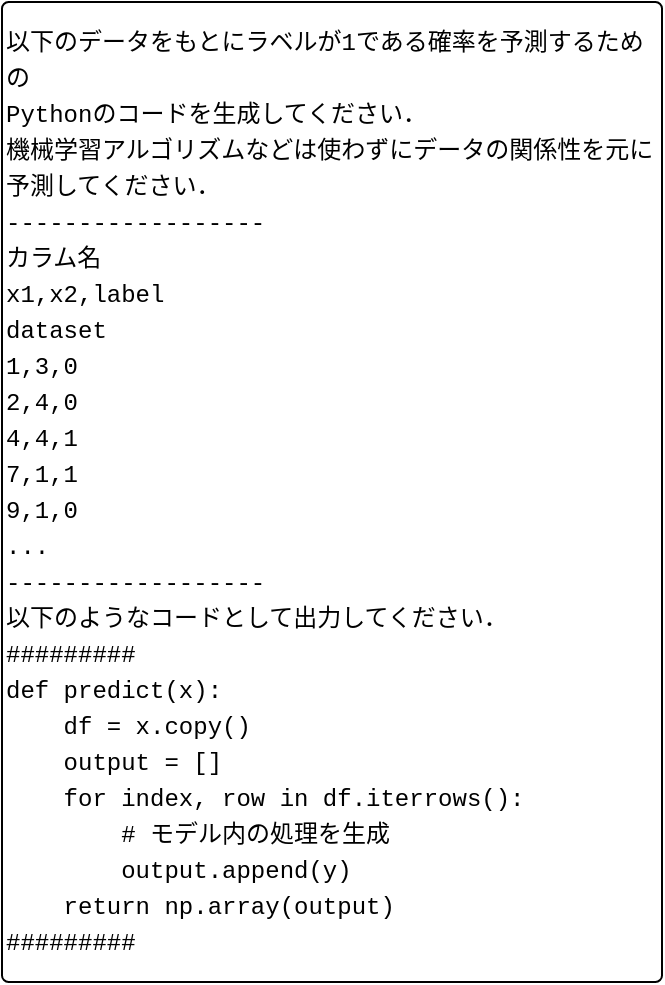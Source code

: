 <mxfile>
    <diagram id="aKgyQzjUTy1CiDF6laEK" name="ページ1">
        <mxGraphModel dx="863" dy="878" grid="1" gridSize="10" guides="1" tooltips="1" connect="1" arrows="1" fold="1" page="1" pageScale="1" pageWidth="827" pageHeight="1169" math="0" shadow="0">
            <root>
                <mxCell id="0"/>
                <mxCell id="1" parent="0"/>
                <mxCell id="2" value="&lt;div style=&quot;font-family: Menlo, Monaco, &amp;quot;Courier New&amp;quot;, monospace; line-height: 18px;&quot;&gt;&lt;div style=&quot;&quot;&gt;&lt;span style=&quot;color: rgb(0, 0, 0); background-color: initial;&quot;&gt;以下のデータをもとにラベルが1である確率を予測するための&lt;/span&gt;&lt;/div&gt;&lt;div style=&quot;&quot;&gt;&lt;font color=&quot;#000000&quot;&gt;Pythonのコードを生成してください．&lt;/font&gt;&lt;/div&gt;&lt;div style=&quot;&quot;&gt;&lt;font color=&quot;#000000&quot;&gt;機械学習アルゴリズムなどは使わずにデータの関係性を元に予測してください．&lt;/font&gt;&lt;/div&gt;&lt;div style=&quot;&quot;&gt;&lt;font color=&quot;#000000&quot;&gt;------------------&lt;/font&gt;&lt;/div&gt;&lt;div style=&quot;&quot;&gt;&lt;font color=&quot;#000000&quot;&gt;カラム名&lt;/font&gt;&lt;/div&gt;&lt;div style=&quot;&quot;&gt;&lt;font color=&quot;#000000&quot;&gt;x1,x2,label&lt;/font&gt;&lt;/div&gt;&lt;div style=&quot;&quot;&gt;&lt;font color=&quot;#000000&quot;&gt;dataset&lt;/font&gt;&lt;/div&gt;&lt;div style=&quot;&quot;&gt;&lt;font color=&quot;#000000&quot;&gt;1,3,0&lt;/font&gt;&lt;/div&gt;&lt;div style=&quot;&quot;&gt;&lt;font color=&quot;#000000&quot;&gt;2,4,0&lt;/font&gt;&lt;/div&gt;&lt;div style=&quot;&quot;&gt;&lt;font color=&quot;#000000&quot;&gt;4,4,1&lt;/font&gt;&lt;/div&gt;&lt;div style=&quot;&quot;&gt;&lt;font color=&quot;#000000&quot;&gt;7,1,1&lt;/font&gt;&lt;/div&gt;&lt;div style=&quot;&quot;&gt;&lt;font color=&quot;#000000&quot;&gt;9,1,0&lt;/font&gt;&lt;/div&gt;&lt;div style=&quot;&quot;&gt;&lt;font color=&quot;#000000&quot;&gt;...&lt;/font&gt;&lt;/div&gt;&lt;div style=&quot;&quot;&gt;&lt;font color=&quot;#000000&quot;&gt;------------------&lt;/font&gt;&lt;/div&gt;&lt;div style=&quot;&quot;&gt;&lt;font color=&quot;#000000&quot;&gt;以下のようなコードとして出力してください．&lt;br&gt;&lt;/font&gt;&lt;/div&gt;&lt;div style=&quot;&quot;&gt;&lt;font color=&quot;#000000&quot;&gt;#########&lt;/font&gt;&lt;/div&gt;&lt;div style=&quot;&quot;&gt;&lt;font color=&quot;#000000&quot;&gt;def predict(x):&lt;/font&gt;&lt;/div&gt;&lt;div style=&quot;&quot;&gt;&lt;font color=&quot;#000000&quot;&gt;&amp;nbsp; &amp;nbsp; df = x.copy()&lt;br&gt;&lt;/font&gt;&lt;/div&gt;&lt;div style=&quot;&quot;&gt;&lt;font color=&quot;#000000&quot;&gt;&amp;nbsp; &amp;nbsp; output = []&lt;/font&gt;&lt;/div&gt;&lt;div style=&quot;&quot;&gt;&lt;font color=&quot;#000000&quot;&gt;&amp;nbsp; &amp;nbsp; for index, row in df.iterrows():&lt;/font&gt;&lt;/div&gt;&lt;div style=&quot;&quot;&gt;&lt;font color=&quot;#000000&quot;&gt;&lt;span style=&quot;white-space: pre;&quot;&gt;&#9;&lt;/span&gt;# モデル内の処理を生成&lt;br&gt;&lt;/font&gt;&lt;/div&gt;&lt;div style=&quot;&quot;&gt;&lt;font color=&quot;#000000&quot;&gt;&amp;nbsp; &amp;nbsp; &amp;nbsp; &amp;nbsp; output.append(y)&lt;/font&gt;&lt;/div&gt;&lt;div style=&quot;&quot;&gt;&lt;font color=&quot;#000000&quot;&gt;&amp;nbsp; &amp;nbsp; return np.array(output)&lt;/font&gt;&lt;/div&gt;&lt;div style=&quot;&quot;&gt;&lt;font color=&quot;#000000&quot;&gt;#########&lt;/font&gt;&lt;/div&gt;&lt;/div&gt;" style="rounded=1;whiteSpace=wrap;html=1;align=left;arcSize=1;" parent="1" vertex="1">
                    <mxGeometry x="90" y="560" width="330" height="490" as="geometry"/>
                </mxCell>
            </root>
        </mxGraphModel>
    </diagram>
</mxfile>
